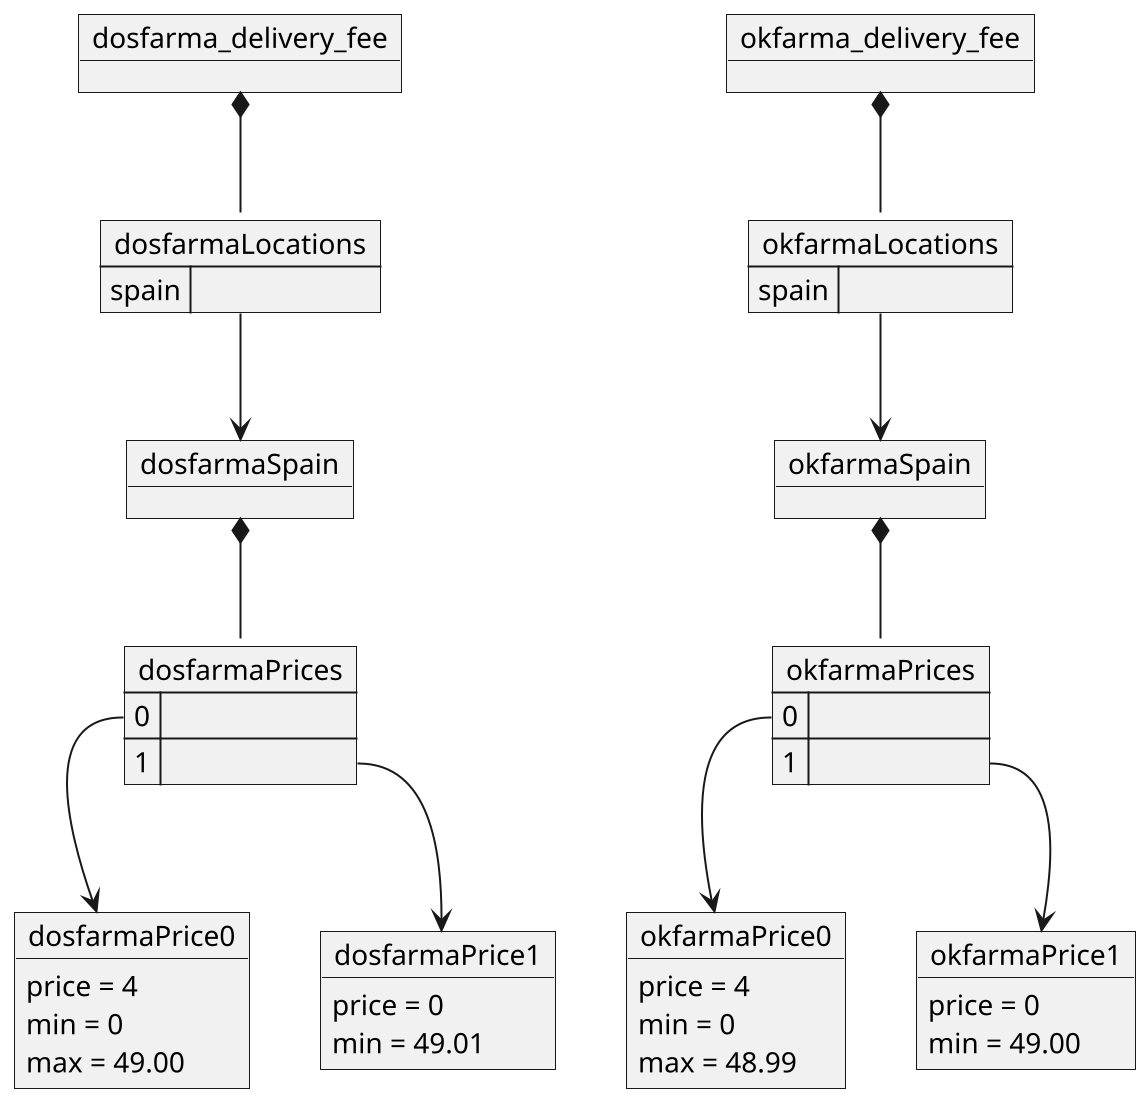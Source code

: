 @startuml precios_envio_objeto
scale 2

object dosfarma_delivery_fee{
}

map dosfarmaLocations{
    spain =>
}

object dosfarmaSpain{

}

map dosfarmaPrices{
    0 =>
    1 =>
}

object dosfarmaPrice0{
    price = 4
    min = 0
    max = 49.00
}

object dosfarmaPrice1{
    price = 0
    min = 49.01
}
dosfarma_delivery_fee *-- dosfarmaLocations
dosfarmaLocations::spain --> dosfarmaSpain

dosfarmaSpain *-- dosfarmaPrices


dosfarmaPrices::0 --> dosfarmaPrice0
dosfarmaPrices::1 --> dosfarmaPrice1



object okfarma_delivery_fee{
}

map okfarmaLocations{
    spain =>
}

object okfarmaSpain{

}

map okfarmaPrices{
    0 =>
    1 =>
}

object okfarmaPrice0{
    price = 4
    min = 0
    max = 48.99
}

object okfarmaPrice1{
    price = 0
    min = 49.00
}
okfarma_delivery_fee *-- okfarmaLocations
okfarmaLocations::spain --> okfarmaSpain

okfarmaSpain *-- okfarmaPrices


okfarmaPrices::0 --> okfarmaPrice0
okfarmaPrices::1 --> okfarmaPrice1

@enduml